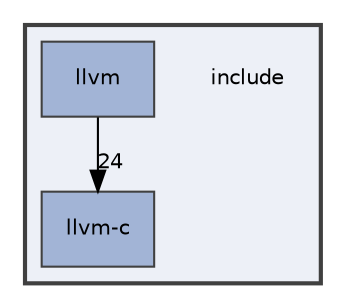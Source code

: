 digraph "include"
{
 // LATEX_PDF_SIZE
  bgcolor="transparent";
  edge [fontname="Helvetica",fontsize="10",labelfontname="Helvetica",labelfontsize="10"];
  node [fontname="Helvetica",fontsize="10",shape="box"];
  compound=true
  subgraph clusterdir_d44c64559bbebec7f509842c48db8b23 {
    graph [ bgcolor="#edf0f7", pencolor="grey25", style="filled,bold,", label="", fontname="Helvetica", fontsize="10", URL="dir_d44c64559bbebec7f509842c48db8b23.html"]
    dir_d44c64559bbebec7f509842c48db8b23 [shape=plaintext, label="include"];
  dir_dcde91663b8816e1e2311938ccd8f690 [label="llvm", style="filled,", fillcolor="#a2b4d6", color="grey25", URL="dir_dcde91663b8816e1e2311938ccd8f690.html"];
  dir_db1e4f1ef1b4536ff54becd23c94e664 [label="llvm-c", style="filled,", fillcolor="#a2b4d6", color="grey25", URL="dir_db1e4f1ef1b4536ff54becd23c94e664.html"];
  }
  dir_dcde91663b8816e1e2311938ccd8f690->dir_db1e4f1ef1b4536ff54becd23c94e664 [headlabel="24", labeldistance=1.5 headhref="dir_000104_000105.html"];
}
